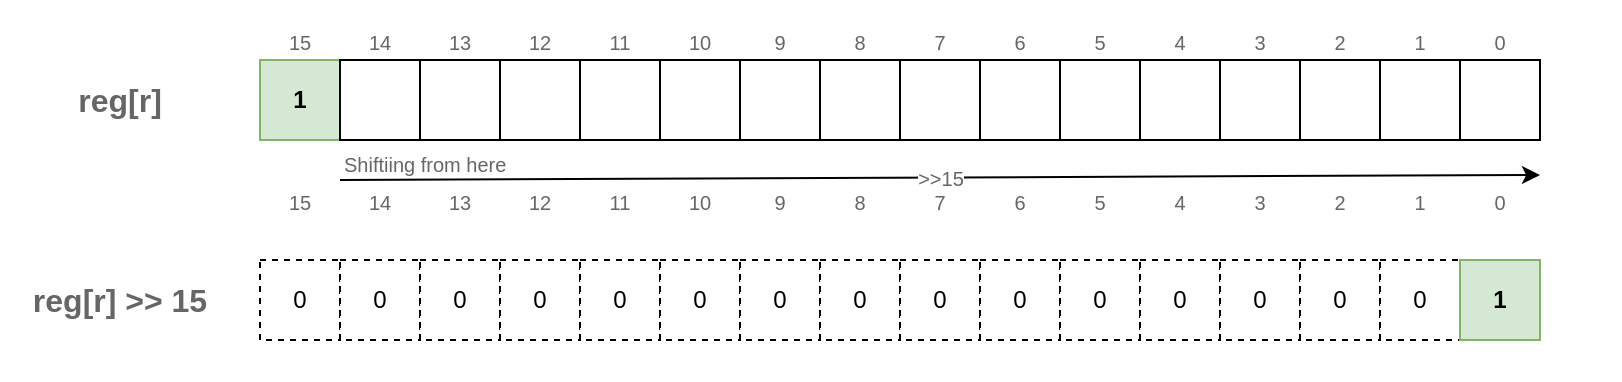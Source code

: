 <mxfile version="15.8.7" type="device"><diagram id="lDyvaed_ntnNjsBYcKlS" name="Page-1"><mxGraphModel dx="1106" dy="892" grid="1" gridSize="10" guides="1" tooltips="1" connect="1" arrows="1" fold="1" page="1" pageScale="1" pageWidth="827" pageHeight="1169" math="0" shadow="0"><root><mxCell id="0"/><mxCell id="1" parent="0"/><mxCell id="PzuIrlQaU6gUbfsNahON-90" value="" style="rounded=0;whiteSpace=wrap;html=1;fontSize=10;fontColor=#666666;strokeWidth=2;fillColor=none;strokeColor=none;" parent="1" vertex="1"><mxGeometry x="80" y="170" width="800" height="190" as="geometry"/></mxCell><mxCell id="PzuIrlQaU6gUbfsNahON-1" value="1" style="rounded=0;whiteSpace=wrap;html=1;fontStyle=1;fillColor=#d5e8d4;strokeColor=#82b366;" parent="1" vertex="1"><mxGeometry x="200" y="200" width="40" height="40" as="geometry"/></mxCell><mxCell id="PzuIrlQaU6gUbfsNahON-2" value="" style="rounded=0;whiteSpace=wrap;html=1;fontStyle=1;" parent="1" vertex="1"><mxGeometry x="240" y="200" width="40" height="40" as="geometry"/></mxCell><mxCell id="PzuIrlQaU6gUbfsNahON-3" value="" style="rounded=0;whiteSpace=wrap;html=1;fontStyle=1;" parent="1" vertex="1"><mxGeometry x="280" y="200" width="40" height="40" as="geometry"/></mxCell><mxCell id="PzuIrlQaU6gUbfsNahON-4" value="" style="rounded=0;whiteSpace=wrap;html=1;fontStyle=1;" parent="1" vertex="1"><mxGeometry x="320" y="200" width="40" height="40" as="geometry"/></mxCell><mxCell id="PzuIrlQaU6gUbfsNahON-5" value="" style="rounded=0;whiteSpace=wrap;html=1;" parent="1" vertex="1"><mxGeometry x="360" y="200" width="40" height="40" as="geometry"/></mxCell><mxCell id="PzuIrlQaU6gUbfsNahON-6" value="" style="rounded=0;whiteSpace=wrap;html=1;" parent="1" vertex="1"><mxGeometry x="400" y="200" width="40" height="40" as="geometry"/></mxCell><mxCell id="PzuIrlQaU6gUbfsNahON-7" value="" style="rounded=0;whiteSpace=wrap;html=1;" parent="1" vertex="1"><mxGeometry x="440" y="200" width="40" height="40" as="geometry"/></mxCell><mxCell id="PzuIrlQaU6gUbfsNahON-8" value="" style="rounded=0;whiteSpace=wrap;html=1;" parent="1" vertex="1"><mxGeometry x="480" y="200" width="40" height="40" as="geometry"/></mxCell><mxCell id="PzuIrlQaU6gUbfsNahON-9" value="" style="rounded=0;whiteSpace=wrap;html=1;" parent="1" vertex="1"><mxGeometry x="520" y="200" width="40" height="40" as="geometry"/></mxCell><mxCell id="PzuIrlQaU6gUbfsNahON-10" value="" style="rounded=0;whiteSpace=wrap;html=1;" parent="1" vertex="1"><mxGeometry x="560" y="200" width="40" height="40" as="geometry"/></mxCell><mxCell id="PzuIrlQaU6gUbfsNahON-11" value="" style="rounded=0;whiteSpace=wrap;html=1;fontStyle=1" parent="1" vertex="1"><mxGeometry x="600" y="200" width="40" height="40" as="geometry"/></mxCell><mxCell id="PzuIrlQaU6gUbfsNahON-12" value="" style="rounded=0;whiteSpace=wrap;html=1;fontStyle=1" parent="1" vertex="1"><mxGeometry x="640" y="200" width="40" height="40" as="geometry"/></mxCell><mxCell id="PzuIrlQaU6gUbfsNahON-13" value="" style="rounded=0;whiteSpace=wrap;html=1;fontStyle=1" parent="1" vertex="1"><mxGeometry x="680" y="200" width="40" height="40" as="geometry"/></mxCell><mxCell id="PzuIrlQaU6gUbfsNahON-14" value="" style="rounded=0;whiteSpace=wrap;html=1;" parent="1" vertex="1"><mxGeometry x="720" y="200" width="40" height="40" as="geometry"/></mxCell><mxCell id="PzuIrlQaU6gUbfsNahON-15" value="" style="rounded=0;whiteSpace=wrap;html=1;" parent="1" vertex="1"><mxGeometry x="760" y="200" width="40" height="40" as="geometry"/></mxCell><mxCell id="PzuIrlQaU6gUbfsNahON-16" value="" style="rounded=0;whiteSpace=wrap;html=1;" parent="1" vertex="1"><mxGeometry x="800" y="200" width="40" height="40" as="geometry"/></mxCell><mxCell id="PzuIrlQaU6gUbfsNahON-73" value="0" style="text;html=1;strokeColor=none;fillColor=none;align=center;verticalAlign=bottom;whiteSpace=wrap;rounded=0;fontSize=10;fontColor=#666666;" parent="1" vertex="1"><mxGeometry x="800" y="170" width="40" height="30" as="geometry"/></mxCell><mxCell id="PzuIrlQaU6gUbfsNahON-74" value="1" style="text;html=1;strokeColor=none;fillColor=none;align=center;verticalAlign=bottom;whiteSpace=wrap;rounded=0;fontSize=10;fontColor=#666666;" parent="1" vertex="1"><mxGeometry x="760" y="170" width="40" height="30" as="geometry"/></mxCell><mxCell id="PzuIrlQaU6gUbfsNahON-75" value="2" style="text;html=1;strokeColor=none;fillColor=none;align=center;verticalAlign=bottom;whiteSpace=wrap;rounded=0;fontSize=10;fontColor=#666666;" parent="1" vertex="1"><mxGeometry x="720" y="170" width="40" height="30" as="geometry"/></mxCell><mxCell id="PzuIrlQaU6gUbfsNahON-76" value="3" style="text;html=1;strokeColor=none;fillColor=none;align=center;verticalAlign=bottom;whiteSpace=wrap;rounded=0;fontSize=10;fontColor=#666666;" parent="1" vertex="1"><mxGeometry x="680" y="170" width="40" height="30" as="geometry"/></mxCell><mxCell id="PzuIrlQaU6gUbfsNahON-77" value="4" style="text;html=1;strokeColor=none;fillColor=none;align=center;verticalAlign=bottom;whiteSpace=wrap;rounded=0;fontSize=10;fontColor=#666666;" parent="1" vertex="1"><mxGeometry x="640" y="170" width="40" height="30" as="geometry"/></mxCell><mxCell id="PzuIrlQaU6gUbfsNahON-78" value="5" style="text;html=1;strokeColor=none;fillColor=none;align=center;verticalAlign=bottom;whiteSpace=wrap;rounded=0;fontSize=10;fontColor=#666666;" parent="1" vertex="1"><mxGeometry x="600" y="170" width="40" height="30" as="geometry"/></mxCell><mxCell id="PzuIrlQaU6gUbfsNahON-79" value="6" style="text;html=1;strokeColor=none;fillColor=none;align=center;verticalAlign=bottom;whiteSpace=wrap;rounded=0;fontSize=10;fontColor=#666666;" parent="1" vertex="1"><mxGeometry x="560" y="170" width="40" height="30" as="geometry"/></mxCell><mxCell id="PzuIrlQaU6gUbfsNahON-80" value="7" style="text;html=1;strokeColor=none;fillColor=none;align=center;verticalAlign=bottom;whiteSpace=wrap;rounded=0;fontSize=10;fontColor=#666666;" parent="1" vertex="1"><mxGeometry x="520" y="170" width="40" height="30" as="geometry"/></mxCell><mxCell id="PzuIrlQaU6gUbfsNahON-81" value="8" style="text;html=1;strokeColor=none;fillColor=none;align=center;verticalAlign=bottom;whiteSpace=wrap;rounded=0;fontSize=10;fontColor=#666666;" parent="1" vertex="1"><mxGeometry x="480" y="170" width="40" height="30" as="geometry"/></mxCell><mxCell id="PzuIrlQaU6gUbfsNahON-82" value="9" style="text;html=1;strokeColor=none;fillColor=none;align=center;verticalAlign=bottom;whiteSpace=wrap;rounded=0;fontSize=10;fontColor=#666666;" parent="1" vertex="1"><mxGeometry x="440" y="170" width="40" height="30" as="geometry"/></mxCell><mxCell id="PzuIrlQaU6gUbfsNahON-83" value="10" style="text;html=1;strokeColor=none;fillColor=none;align=center;verticalAlign=bottom;whiteSpace=wrap;rounded=0;fontSize=10;fontColor=#666666;" parent="1" vertex="1"><mxGeometry x="400" y="170" width="40" height="30" as="geometry"/></mxCell><mxCell id="PzuIrlQaU6gUbfsNahON-84" value="11" style="text;html=1;strokeColor=none;fillColor=none;align=center;verticalAlign=bottom;whiteSpace=wrap;rounded=0;fontSize=10;fontColor=#666666;" parent="1" vertex="1"><mxGeometry x="360" y="170" width="40" height="30" as="geometry"/></mxCell><mxCell id="PzuIrlQaU6gUbfsNahON-85" value="12" style="text;html=1;strokeColor=none;fillColor=none;align=center;verticalAlign=bottom;whiteSpace=wrap;rounded=0;fontSize=10;fontColor=#666666;" parent="1" vertex="1"><mxGeometry x="320" y="170" width="40" height="30" as="geometry"/></mxCell><mxCell id="PzuIrlQaU6gUbfsNahON-86" value="13" style="text;html=1;strokeColor=none;fillColor=none;align=center;verticalAlign=bottom;whiteSpace=wrap;rounded=0;fontSize=10;fontColor=#666666;" parent="1" vertex="1"><mxGeometry x="280" y="170" width="40" height="30" as="geometry"/></mxCell><mxCell id="PzuIrlQaU6gUbfsNahON-87" value="14" style="text;html=1;strokeColor=none;fillColor=none;align=center;verticalAlign=bottom;whiteSpace=wrap;rounded=0;fontSize=10;fontColor=#666666;" parent="1" vertex="1"><mxGeometry x="240" y="170" width="40" height="30" as="geometry"/></mxCell><mxCell id="PzuIrlQaU6gUbfsNahON-88" value="15" style="text;html=1;strokeColor=none;fillColor=none;align=center;verticalAlign=bottom;whiteSpace=wrap;rounded=0;fontSize=10;fontColor=#666666;" parent="1" vertex="1"><mxGeometry x="200" y="170" width="40" height="30" as="geometry"/></mxCell><mxCell id="rHw-saK-eiw1sFadTzwa-2" value="0" style="rounded=0;whiteSpace=wrap;html=1;fontStyle=0;dashed=1;" vertex="1" parent="1"><mxGeometry x="200" y="300" width="40" height="40" as="geometry"/></mxCell><mxCell id="rHw-saK-eiw1sFadTzwa-3" value="0" style="rounded=0;whiteSpace=wrap;html=1;fontStyle=0;dashed=1;" vertex="1" parent="1"><mxGeometry x="240" y="300" width="40" height="40" as="geometry"/></mxCell><mxCell id="rHw-saK-eiw1sFadTzwa-4" value="0" style="rounded=0;whiteSpace=wrap;html=1;fontStyle=0;dashed=1;" vertex="1" parent="1"><mxGeometry x="280" y="300" width="40" height="40" as="geometry"/></mxCell><mxCell id="rHw-saK-eiw1sFadTzwa-5" value="0" style="rounded=0;whiteSpace=wrap;html=1;fontStyle=0;dashed=1;" vertex="1" parent="1"><mxGeometry x="320" y="300" width="40" height="40" as="geometry"/></mxCell><mxCell id="rHw-saK-eiw1sFadTzwa-6" value="0" style="rounded=0;whiteSpace=wrap;html=1;fontStyle=0;dashed=1;" vertex="1" parent="1"><mxGeometry x="360" y="300" width="40" height="40" as="geometry"/></mxCell><mxCell id="rHw-saK-eiw1sFadTzwa-7" value="0" style="rounded=0;whiteSpace=wrap;html=1;fontStyle=0;dashed=1;" vertex="1" parent="1"><mxGeometry x="400" y="300" width="40" height="40" as="geometry"/></mxCell><mxCell id="rHw-saK-eiw1sFadTzwa-8" value="0" style="rounded=0;whiteSpace=wrap;html=1;fontStyle=0;dashed=1;" vertex="1" parent="1"><mxGeometry x="440" y="300" width="40" height="40" as="geometry"/></mxCell><mxCell id="rHw-saK-eiw1sFadTzwa-9" value="0" style="rounded=0;whiteSpace=wrap;html=1;fontStyle=0;dashed=1;" vertex="1" parent="1"><mxGeometry x="480" y="300" width="40" height="40" as="geometry"/></mxCell><mxCell id="rHw-saK-eiw1sFadTzwa-10" value="0" style="rounded=0;whiteSpace=wrap;html=1;fontStyle=0;dashed=1;" vertex="1" parent="1"><mxGeometry x="520" y="300" width="40" height="40" as="geometry"/></mxCell><mxCell id="rHw-saK-eiw1sFadTzwa-11" value="0" style="rounded=0;whiteSpace=wrap;html=1;fontStyle=0;dashed=1;" vertex="1" parent="1"><mxGeometry x="560" y="300" width="40" height="40" as="geometry"/></mxCell><mxCell id="rHw-saK-eiw1sFadTzwa-12" value="0" style="rounded=0;whiteSpace=wrap;html=1;fontStyle=0;dashed=1;" vertex="1" parent="1"><mxGeometry x="600" y="300" width="40" height="40" as="geometry"/></mxCell><mxCell id="rHw-saK-eiw1sFadTzwa-13" value="0" style="rounded=0;whiteSpace=wrap;html=1;fontStyle=0;dashed=1;" vertex="1" parent="1"><mxGeometry x="640" y="300" width="40" height="40" as="geometry"/></mxCell><mxCell id="rHw-saK-eiw1sFadTzwa-14" value="0" style="rounded=0;whiteSpace=wrap;html=1;fontStyle=0;dashed=1;" vertex="1" parent="1"><mxGeometry x="680" y="300" width="40" height="40" as="geometry"/></mxCell><mxCell id="rHw-saK-eiw1sFadTzwa-15" value="0" style="rounded=0;whiteSpace=wrap;html=1;fontStyle=0;dashed=1;" vertex="1" parent="1"><mxGeometry x="720" y="300" width="40" height="40" as="geometry"/></mxCell><mxCell id="rHw-saK-eiw1sFadTzwa-16" value="0" style="rounded=0;whiteSpace=wrap;html=1;dashed=1;" vertex="1" parent="1"><mxGeometry x="760" y="300" width="40" height="40" as="geometry"/></mxCell><mxCell id="rHw-saK-eiw1sFadTzwa-17" value="1" style="rounded=0;whiteSpace=wrap;html=1;fillColor=#d5e8d4;strokeColor=#82b366;fontStyle=1" vertex="1" parent="1"><mxGeometry x="800" y="300" width="40" height="40" as="geometry"/></mxCell><mxCell id="rHw-saK-eiw1sFadTzwa-18" value="0" style="text;html=1;strokeColor=none;fillColor=none;align=center;verticalAlign=bottom;whiteSpace=wrap;rounded=0;fontSize=10;fontColor=#666666;" vertex="1" parent="1"><mxGeometry x="800" y="250" width="40" height="30" as="geometry"/></mxCell><mxCell id="rHw-saK-eiw1sFadTzwa-19" value="1" style="text;html=1;strokeColor=none;fillColor=none;align=center;verticalAlign=bottom;whiteSpace=wrap;rounded=0;fontSize=10;fontColor=#666666;" vertex="1" parent="1"><mxGeometry x="760" y="250" width="40" height="30" as="geometry"/></mxCell><mxCell id="rHw-saK-eiw1sFadTzwa-20" value="2" style="text;html=1;strokeColor=none;fillColor=none;align=center;verticalAlign=bottom;whiteSpace=wrap;rounded=0;fontSize=10;fontColor=#666666;" vertex="1" parent="1"><mxGeometry x="720" y="250" width="40" height="30" as="geometry"/></mxCell><mxCell id="rHw-saK-eiw1sFadTzwa-21" value="3" style="text;html=1;strokeColor=none;fillColor=none;align=center;verticalAlign=bottom;whiteSpace=wrap;rounded=0;fontSize=10;fontColor=#666666;" vertex="1" parent="1"><mxGeometry x="680" y="250" width="40" height="30" as="geometry"/></mxCell><mxCell id="rHw-saK-eiw1sFadTzwa-22" value="4" style="text;html=1;strokeColor=none;fillColor=none;align=center;verticalAlign=bottom;whiteSpace=wrap;rounded=0;fontSize=10;fontColor=#666666;" vertex="1" parent="1"><mxGeometry x="640" y="250" width="40" height="30" as="geometry"/></mxCell><mxCell id="rHw-saK-eiw1sFadTzwa-23" value="5" style="text;html=1;strokeColor=none;fillColor=none;align=center;verticalAlign=bottom;whiteSpace=wrap;rounded=0;fontSize=10;fontColor=#666666;" vertex="1" parent="1"><mxGeometry x="600" y="250" width="40" height="30" as="geometry"/></mxCell><mxCell id="rHw-saK-eiw1sFadTzwa-24" value="6" style="text;html=1;strokeColor=none;fillColor=none;align=center;verticalAlign=bottom;whiteSpace=wrap;rounded=0;fontSize=10;fontColor=#666666;" vertex="1" parent="1"><mxGeometry x="560" y="250" width="40" height="30" as="geometry"/></mxCell><mxCell id="rHw-saK-eiw1sFadTzwa-25" value="7" style="text;html=1;strokeColor=none;fillColor=none;align=center;verticalAlign=bottom;whiteSpace=wrap;rounded=0;fontSize=10;fontColor=#666666;" vertex="1" parent="1"><mxGeometry x="520" y="250" width="40" height="30" as="geometry"/></mxCell><mxCell id="rHw-saK-eiw1sFadTzwa-26" value="8" style="text;html=1;strokeColor=none;fillColor=none;align=center;verticalAlign=bottom;whiteSpace=wrap;rounded=0;fontSize=10;fontColor=#666666;" vertex="1" parent="1"><mxGeometry x="480" y="250" width="40" height="30" as="geometry"/></mxCell><mxCell id="rHw-saK-eiw1sFadTzwa-27" value="9" style="text;html=1;strokeColor=none;fillColor=none;align=center;verticalAlign=bottom;whiteSpace=wrap;rounded=0;fontSize=10;fontColor=#666666;" vertex="1" parent="1"><mxGeometry x="440" y="250" width="40" height="30" as="geometry"/></mxCell><mxCell id="rHw-saK-eiw1sFadTzwa-28" value="10" style="text;html=1;strokeColor=none;fillColor=none;align=center;verticalAlign=bottom;whiteSpace=wrap;rounded=0;fontSize=10;fontColor=#666666;" vertex="1" parent="1"><mxGeometry x="400" y="250" width="40" height="30" as="geometry"/></mxCell><mxCell id="rHw-saK-eiw1sFadTzwa-29" value="11" style="text;html=1;strokeColor=none;fillColor=none;align=center;verticalAlign=bottom;whiteSpace=wrap;rounded=0;fontSize=10;fontColor=#666666;" vertex="1" parent="1"><mxGeometry x="360" y="250" width="40" height="30" as="geometry"/></mxCell><mxCell id="rHw-saK-eiw1sFadTzwa-30" value="12" style="text;html=1;strokeColor=none;fillColor=none;align=center;verticalAlign=bottom;whiteSpace=wrap;rounded=0;fontSize=10;fontColor=#666666;" vertex="1" parent="1"><mxGeometry x="320" y="250" width="40" height="30" as="geometry"/></mxCell><mxCell id="rHw-saK-eiw1sFadTzwa-31" value="13" style="text;html=1;strokeColor=none;fillColor=none;align=center;verticalAlign=bottom;whiteSpace=wrap;rounded=0;fontSize=10;fontColor=#666666;" vertex="1" parent="1"><mxGeometry x="280" y="250" width="40" height="30" as="geometry"/></mxCell><mxCell id="rHw-saK-eiw1sFadTzwa-32" value="14" style="text;html=1;strokeColor=none;fillColor=none;align=center;verticalAlign=bottom;whiteSpace=wrap;rounded=0;fontSize=10;fontColor=#666666;" vertex="1" parent="1"><mxGeometry x="240" y="250" width="40" height="30" as="geometry"/></mxCell><mxCell id="rHw-saK-eiw1sFadTzwa-33" value="15" style="text;html=1;strokeColor=none;fillColor=none;align=center;verticalAlign=bottom;whiteSpace=wrap;rounded=0;fontSize=10;fontColor=#666666;" vertex="1" parent="1"><mxGeometry x="200" y="250" width="40" height="30" as="geometry"/></mxCell><mxCell id="rHw-saK-eiw1sFadTzwa-34" value="&lt;font style=&quot;font-size: 16px&quot;&gt;&lt;b&gt;reg[r]&lt;/b&gt;&lt;/font&gt;" style="text;html=1;strokeColor=none;fillColor=none;align=center;verticalAlign=middle;whiteSpace=wrap;rounded=0;fontSize=10;fontColor=#666666;" vertex="1" parent="1"><mxGeometry x="100" y="205" width="60" height="30" as="geometry"/></mxCell><mxCell id="rHw-saK-eiw1sFadTzwa-35" value="&lt;font style=&quot;font-size: 16px&quot;&gt;&lt;b&gt;reg[r] &amp;gt;&amp;gt; 15&lt;/b&gt;&lt;/font&gt;" style="text;html=1;strokeColor=none;fillColor=none;align=center;verticalAlign=middle;whiteSpace=wrap;rounded=0;fontSize=10;fontColor=#666666;" vertex="1" parent="1"><mxGeometry x="70" y="305" width="120" height="30" as="geometry"/></mxCell><mxCell id="rHw-saK-eiw1sFadTzwa-36" value="" style="endArrow=classic;html=1;rounded=0;fontSize=10;fontColor=#666666;entryX=1;entryY=0.25;entryDx=0;entryDy=0;" edge="1" parent="1" target="rHw-saK-eiw1sFadTzwa-18"><mxGeometry relative="1" as="geometry"><mxPoint x="240" y="260" as="sourcePoint"/><mxPoint x="400" y="260" as="targetPoint"/></mxGeometry></mxCell><mxCell id="rHw-saK-eiw1sFadTzwa-37" value="&amp;gt;&amp;gt;15" style="edgeLabel;resizable=0;html=1;align=center;verticalAlign=middle;dashed=1;fontSize=10;fontColor=#666666;strokeWidth=2;fillColor=none;" connectable="0" vertex="1" parent="rHw-saK-eiw1sFadTzwa-36"><mxGeometry relative="1" as="geometry"/></mxCell><mxCell id="rHw-saK-eiw1sFadTzwa-38" value="Shiftiing from here" style="edgeLabel;resizable=0;html=1;align=left;verticalAlign=bottom;dashed=1;fontSize=10;fontColor=#666666;strokeWidth=2;fillColor=none;" connectable="0" vertex="1" parent="rHw-saK-eiw1sFadTzwa-36"><mxGeometry x="-1" relative="1" as="geometry"/></mxCell></root></mxGraphModel></diagram></mxfile>